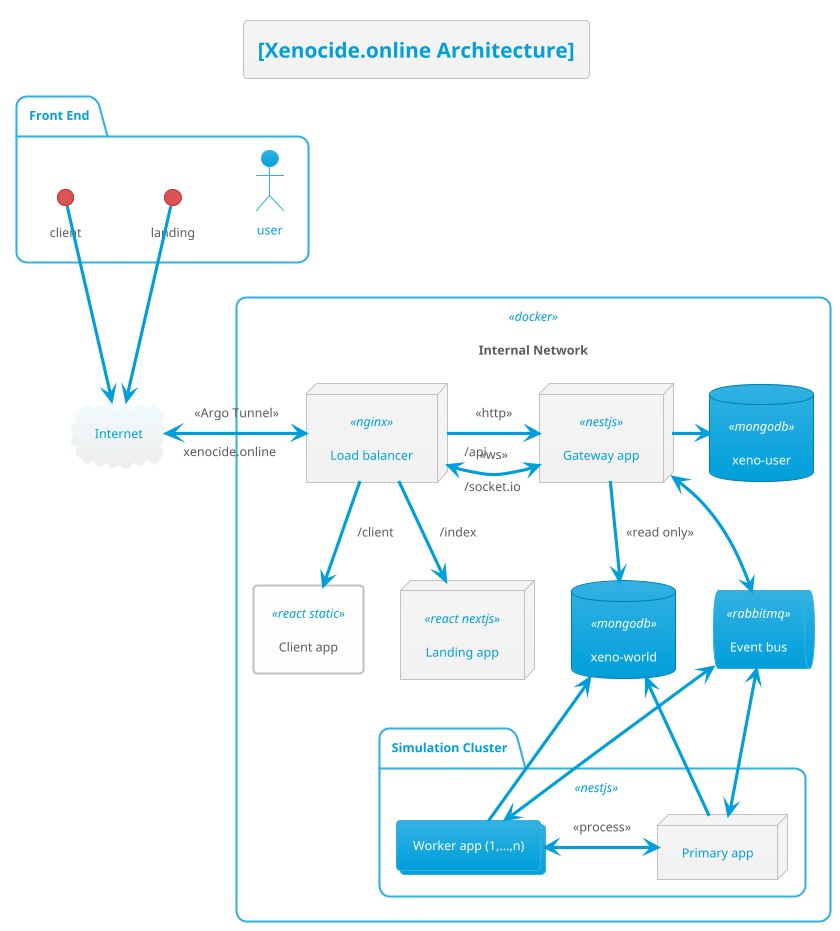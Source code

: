@startuml

!theme bluegray

title [Xenocide.online Architecture]

cloud "Internet" as web
package "Front End" as fe {
  actor user
  interface "client" as clientInstance
  interface "landing" as landingInstance
}
rectangle "Internal Network" <<docker>> {
  node "Load balancer" <<nginx>> as balancer
  rectangle "Client app" <<react static>> as client
  node "Landing app" <<react nextjs>> as landing
  node "Gateway app" <<nestjs>> as api
  queue "Event bus" <<rabbitmq>> as bus
  package "Simulation Cluster" <<nestjs>> {
    node "Primary app" as sMaster
    collections "Worker app (1,...,n)" as sWorker
  }
  database "xeno-world" <<mongodb>> as dbworld
  database "xeno-user" <<mongodb>> as dbuser
}

web <-> balancer: "xenocide.online" <<Argo Tunnel>> 
clientInstance -down-> web
landingInstance -down-> web

balancer -down-> landing: "/index"
balancer -down-> client: "/client"
balancer -> api: "/api" <<http>>
balancer <-> api: "/socket.io" <<ws>>

api -> dbuser
api -> dbworld: <<read only>>
api <-down-> bus

bus <-down-> sMaster
bus <-> sWorker

sMaster <-> sWorker: <<process>>
sMaster -up-> dbworld
sWorker -up-> dbworld

@enduml